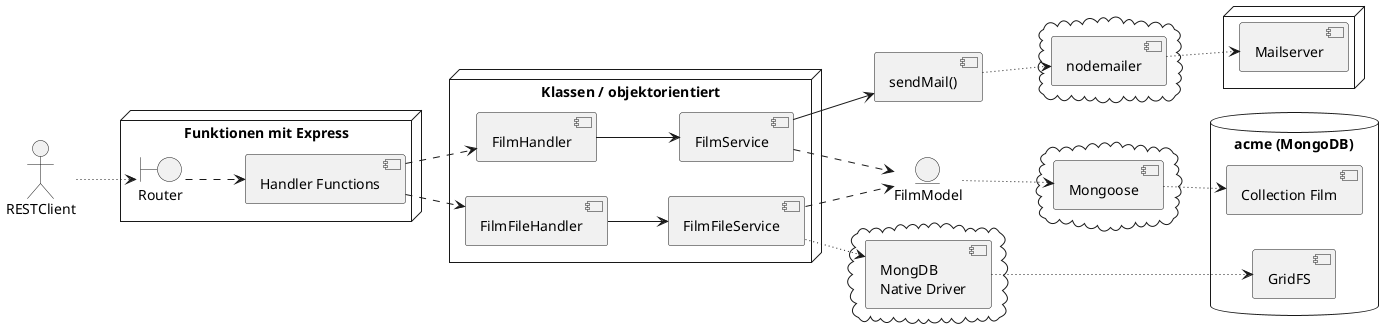 
@startuml Komponenten

skinparam componentStyle uml2

left to right direction

actor RESTClient

node "Funktionen mit Express" {
  boundary Router
  [Handler Functions]
}

node "Klassen / objektorientiert" {
  [FilmHandler]
  [FilmFileHandler]

  [FilmService]
  [FilmFileService]
}

[sendMail()] as sendMail

entity FilmModel

cloud {
    [Mongoose]
}

cloud {
    [MongDB\nNative Driver]
}

cloud {
    [nodemailer]
}

database "acme (MongoDB)" {
    [Collection Film]
    [GridFS]
}

node {
    [Mailserver]
}


RESTClient ~~> [Router]
[Router] ..> [Handler Functions]
[Handler Functions] ..> [FilmHandler]
[Handler Functions] ..> [FilmFileHandler]

[FilmHandler] --> [FilmService]
[FilmFileHandler] --> [FilmFileService]
[FilmService] ..> [FilmModel]
[FilmFileService] ..> [FilmModel]

[FilmModel] ~~> [Mongoose]
[FilmFileService] ~~> [MongDB\nNative Driver]
[sendMail] ~~> [nodemailer]
[Mongoose] ~~> [Collection Film]
[MongDB\nNative Driver] ~~> [GridFS]

[FilmService] --> [sendMail]
[nodemailer] ~~> [Mailserver]


@enduml
